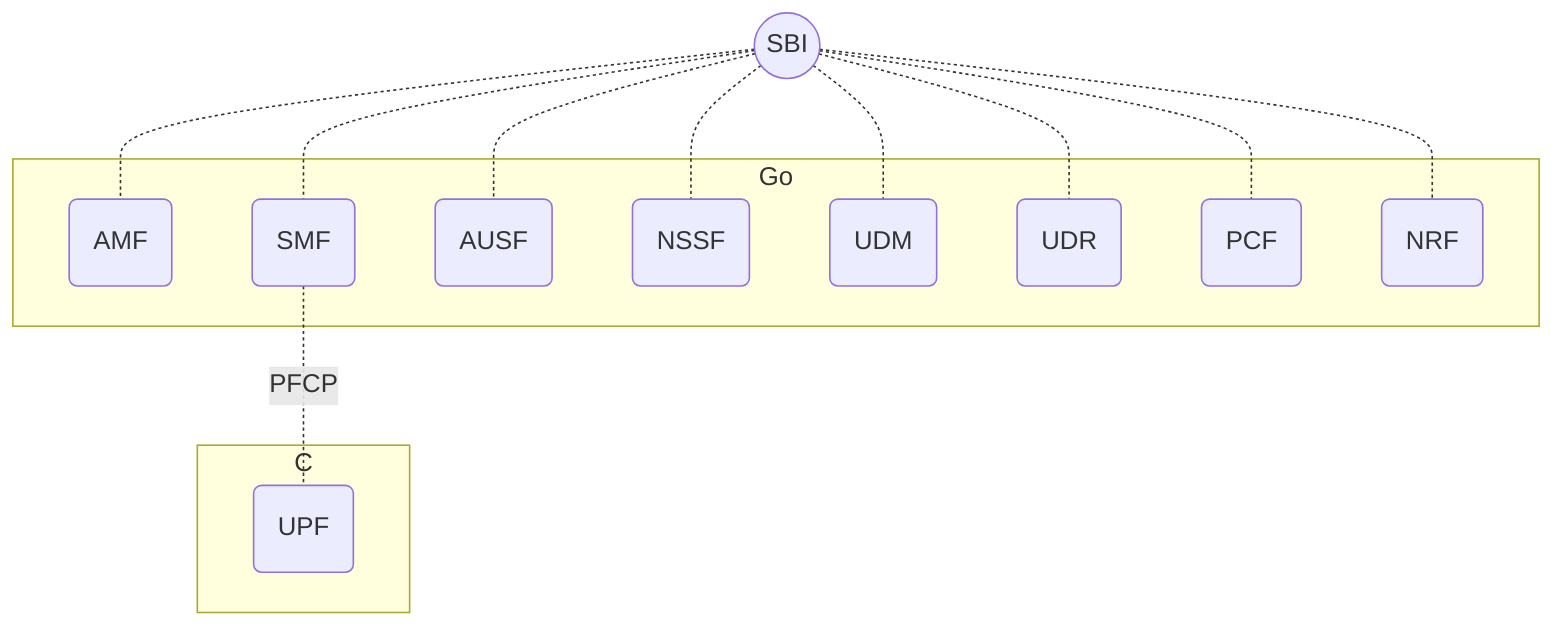 graph TB
  subgraph Go
    AMF(AMF)
    SMF(SMF)
    AUSF(AUSF)
    NSSF(NSSF)
    UDM(UDM)
    UDR(UDR)
    PCF(PCF)
    NRF(NRF)
  end

  subgraph C
    UPF(UPF)
  end

  SBI((SBI))

  SBI -.- AMF
  SBI -.- SMF
  SBI -.- AUSF
  SBI -.- NSSF
  SBI -.- UDM
  SBI -.- UDR
  SBI -.- PCF
  SBI -.- NRF

  SMF -. PFCP .- UPF